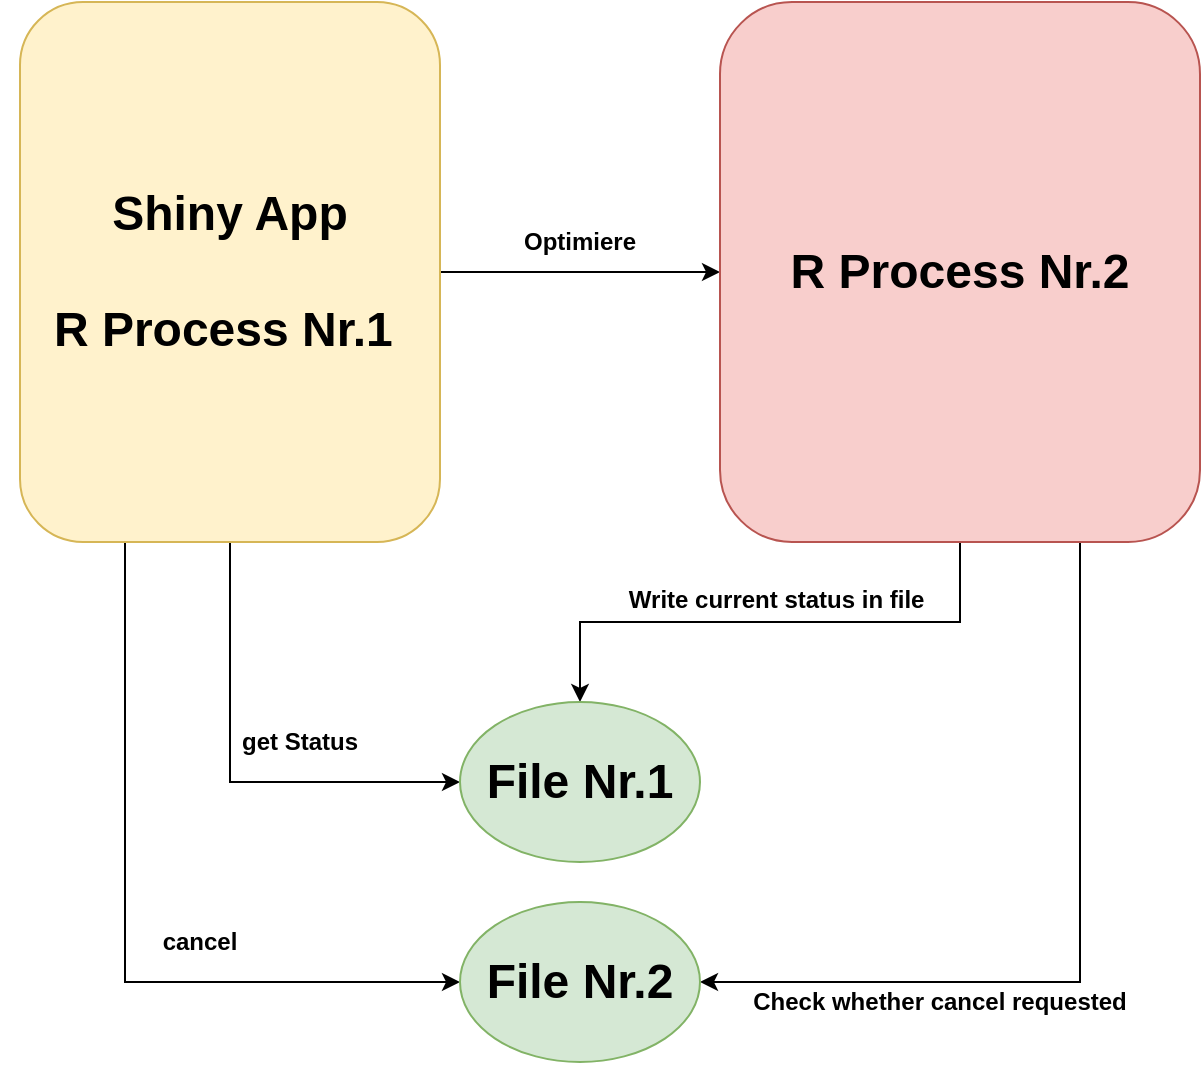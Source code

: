 <mxfile version="13.0.3" type="device"><diagram id="hI-kkVEKaE8Qxq4phoW4" name="Page-1"><mxGraphModel dx="1422" dy="816" grid="1" gridSize="10" guides="1" tooltips="1" connect="1" arrows="1" fold="1" page="1" pageScale="1" pageWidth="850" pageHeight="1100" math="0" shadow="0"><root><mxCell id="0"/><mxCell id="1" parent="0"/><mxCell id="s9apX3i-BdtlDNGachpU-4" style="edgeStyle=orthogonalEdgeStyle;rounded=0;orthogonalLoop=1;jettySize=auto;html=1;exitX=1;exitY=0.5;exitDx=0;exitDy=0;entryX=0;entryY=0.5;entryDx=0;entryDy=0;" edge="1" parent="1" source="s9apX3i-BdtlDNGachpU-1" target="s9apX3i-BdtlDNGachpU-3"><mxGeometry relative="1" as="geometry"/></mxCell><mxCell id="s9apX3i-BdtlDNGachpU-10" style="edgeStyle=orthogonalEdgeStyle;rounded=0;orthogonalLoop=1;jettySize=auto;html=1;exitX=0.5;exitY=1;exitDx=0;exitDy=0;entryX=0;entryY=0.5;entryDx=0;entryDy=0;" edge="1" parent="1" source="s9apX3i-BdtlDNGachpU-1" target="s9apX3i-BdtlDNGachpU-6"><mxGeometry relative="1" as="geometry"/></mxCell><mxCell id="s9apX3i-BdtlDNGachpU-13" style="edgeStyle=orthogonalEdgeStyle;rounded=0;orthogonalLoop=1;jettySize=auto;html=1;exitX=0.25;exitY=1;exitDx=0;exitDy=0;entryX=0;entryY=0.5;entryDx=0;entryDy=0;" edge="1" parent="1" source="s9apX3i-BdtlDNGachpU-1" target="s9apX3i-BdtlDNGachpU-12"><mxGeometry relative="1" as="geometry"/></mxCell><mxCell id="s9apX3i-BdtlDNGachpU-1" value="&lt;b&gt;&lt;font style=&quot;font-size: 24px&quot;&gt;Shiny App&lt;br&gt;&lt;br&gt;R Process Nr.1&amp;nbsp;&lt;br&gt;&lt;/font&gt;&lt;/b&gt;" style="rounded=1;whiteSpace=wrap;html=1;fillColor=#fff2cc;strokeColor=#d6b656;" vertex="1" parent="1"><mxGeometry x="120" y="130" width="210" height="270" as="geometry"/></mxCell><mxCell id="s9apX3i-BdtlDNGachpU-7" style="edgeStyle=orthogonalEdgeStyle;rounded=0;orthogonalLoop=1;jettySize=auto;html=1;exitX=0.5;exitY=1;exitDx=0;exitDy=0;entryX=0.5;entryY=0;entryDx=0;entryDy=0;" edge="1" parent="1" source="s9apX3i-BdtlDNGachpU-3" target="s9apX3i-BdtlDNGachpU-6"><mxGeometry relative="1" as="geometry"/></mxCell><mxCell id="s9apX3i-BdtlDNGachpU-15" style="edgeStyle=orthogonalEdgeStyle;rounded=0;orthogonalLoop=1;jettySize=auto;html=1;exitX=0.75;exitY=1;exitDx=0;exitDy=0;entryX=1;entryY=0.5;entryDx=0;entryDy=0;" edge="1" parent="1" source="s9apX3i-BdtlDNGachpU-3" target="s9apX3i-BdtlDNGachpU-12"><mxGeometry relative="1" as="geometry"/></mxCell><mxCell id="s9apX3i-BdtlDNGachpU-3" value="&lt;font style=&quot;font-size: 24px&quot;&gt;&lt;b&gt;R Process Nr.2&lt;/b&gt;&lt;/font&gt;" style="rounded=1;whiteSpace=wrap;html=1;fillColor=#f8cecc;strokeColor=#b85450;" vertex="1" parent="1"><mxGeometry x="470" y="130" width="240" height="270" as="geometry"/></mxCell><mxCell id="s9apX3i-BdtlDNGachpU-5" value="&lt;b&gt;Optimiere&lt;/b&gt;" style="text;html=1;strokeColor=none;fillColor=none;align=center;verticalAlign=middle;whiteSpace=wrap;rounded=0;" vertex="1" parent="1"><mxGeometry x="380" y="240" width="40" height="20" as="geometry"/></mxCell><mxCell id="s9apX3i-BdtlDNGachpU-6" value="&lt;b&gt;&lt;font style=&quot;font-size: 24px&quot;&gt;File Nr.1&lt;/font&gt;&lt;/b&gt;" style="ellipse;whiteSpace=wrap;html=1;fillColor=#d5e8d4;strokeColor=#82b366;" vertex="1" parent="1"><mxGeometry x="340" y="480" width="120" height="80" as="geometry"/></mxCell><mxCell id="s9apX3i-BdtlDNGachpU-8" value="&lt;b&gt;Write current status in file&amp;nbsp;&lt;/b&gt;" style="text;html=1;strokeColor=none;fillColor=none;align=center;verticalAlign=middle;whiteSpace=wrap;rounded=0;" vertex="1" parent="1"><mxGeometry x="400" y="419" width="200" height="20" as="geometry"/></mxCell><mxCell id="s9apX3i-BdtlDNGachpU-11" value="&lt;b&gt;get Status&lt;/b&gt;" style="text;html=1;strokeColor=none;fillColor=none;align=center;verticalAlign=middle;whiteSpace=wrap;rounded=0;" vertex="1" parent="1"><mxGeometry x="160" y="490" width="200" height="20" as="geometry"/></mxCell><mxCell id="s9apX3i-BdtlDNGachpU-12" value="&lt;b&gt;&lt;font style=&quot;font-size: 24px&quot;&gt;File Nr.2&lt;/font&gt;&lt;/b&gt;" style="ellipse;whiteSpace=wrap;html=1;fillColor=#d5e8d4;strokeColor=#82b366;" vertex="1" parent="1"><mxGeometry x="340" y="580" width="120" height="80" as="geometry"/></mxCell><mxCell id="s9apX3i-BdtlDNGachpU-14" value="&lt;b&gt;cancel&lt;/b&gt;" style="text;html=1;strokeColor=none;fillColor=none;align=center;verticalAlign=middle;whiteSpace=wrap;rounded=0;" vertex="1" parent="1"><mxGeometry x="110" y="590" width="200" height="20" as="geometry"/></mxCell><mxCell id="s9apX3i-BdtlDNGachpU-16" value="&lt;b&gt;Check whether cancel requested&lt;/b&gt;" style="text;html=1;strokeColor=none;fillColor=none;align=center;verticalAlign=middle;whiteSpace=wrap;rounded=0;" vertex="1" parent="1"><mxGeometry x="480" y="620" width="200" height="20" as="geometry"/></mxCell></root></mxGraphModel></diagram></mxfile>